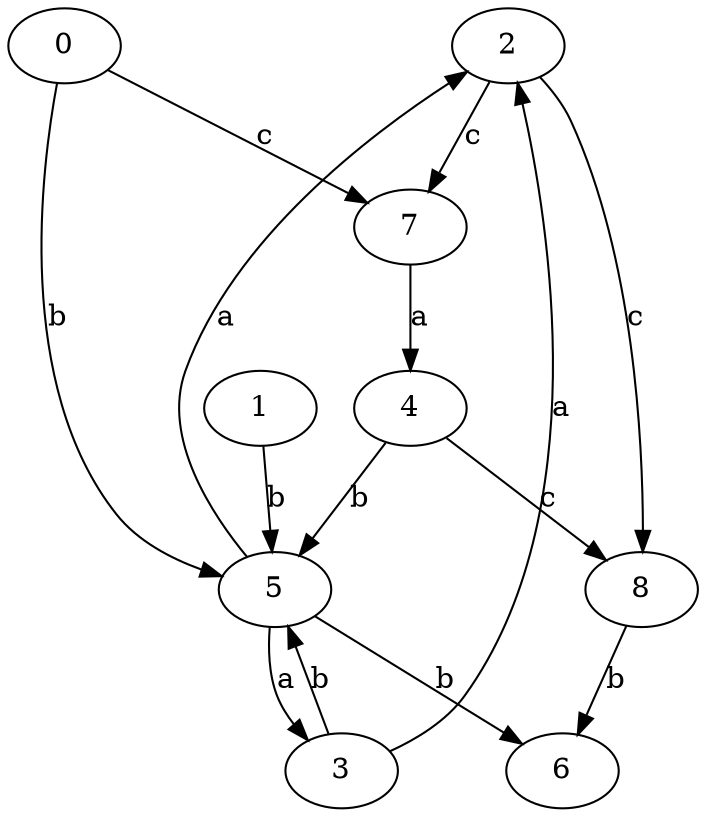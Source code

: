 strict digraph  {
2;
3;
0;
4;
1;
5;
6;
7;
8;
2 -> 7  [label=c];
2 -> 8  [label=c];
3 -> 2  [label=a];
3 -> 5  [label=b];
0 -> 5  [label=b];
0 -> 7  [label=c];
4 -> 5  [label=b];
4 -> 8  [label=c];
1 -> 5  [label=b];
5 -> 2  [label=a];
5 -> 3  [label=a];
5 -> 6  [label=b];
7 -> 4  [label=a];
8 -> 6  [label=b];
}
